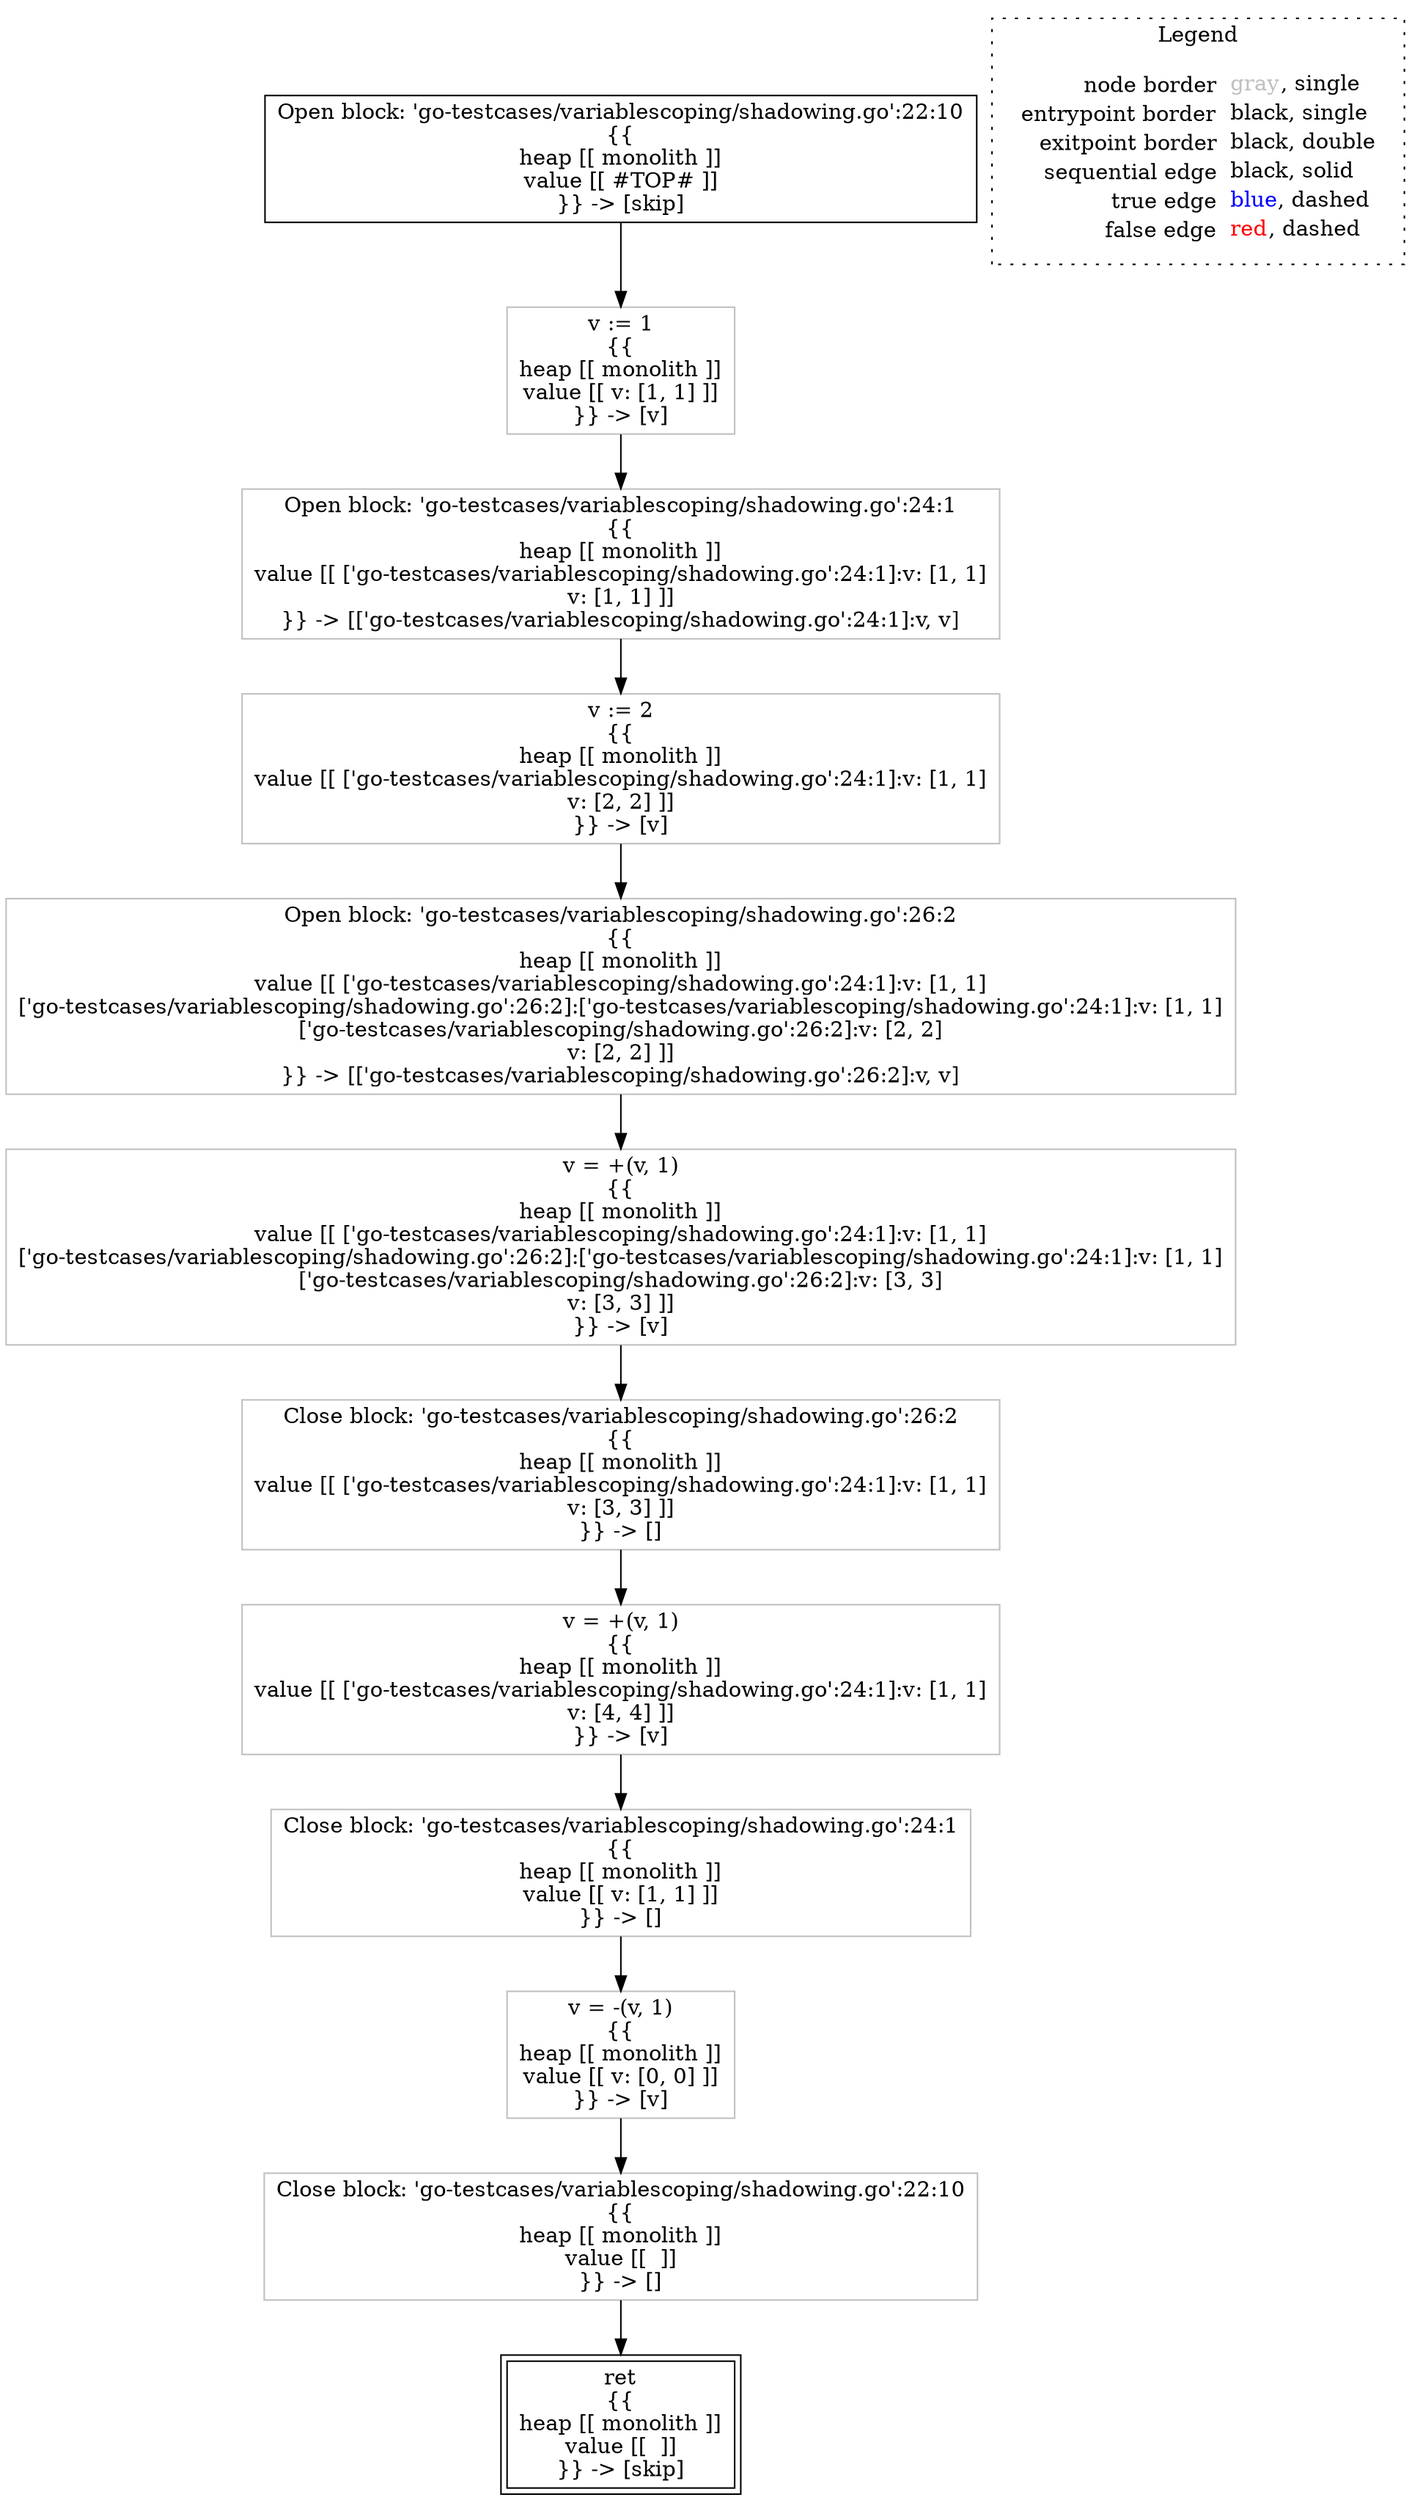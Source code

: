 digraph {
	"node0" [shape="rect",color="black",label=<Open block: 'go-testcases/variablescoping/shadowing.go':22:10<BR/>{{<BR/>heap [[ monolith ]]<BR/>value [[ #TOP# ]]<BR/>}} -&gt; [skip]>];
	"node1" [shape="rect",color="gray",label=<Close block: 'go-testcases/variablescoping/shadowing.go':22:10<BR/>{{<BR/>heap [[ monolith ]]<BR/>value [[  ]]<BR/>}} -&gt; []>];
	"node2" [shape="rect",color="black",peripheries="2",label=<ret<BR/>{{<BR/>heap [[ monolith ]]<BR/>value [[  ]]<BR/>}} -&gt; [skip]>];
	"node3" [shape="rect",color="gray",label=<v := 1<BR/>{{<BR/>heap [[ monolith ]]<BR/>value [[ v: [1, 1] ]]<BR/>}} -&gt; [v]>];
	"node4" [shape="rect",color="gray",label=<v = -(v, 1)<BR/>{{<BR/>heap [[ monolith ]]<BR/>value [[ v: [0, 0] ]]<BR/>}} -&gt; [v]>];
	"node5" [shape="rect",color="gray",label=<Open block: 'go-testcases/variablescoping/shadowing.go':26:2<BR/>{{<BR/>heap [[ monolith ]]<BR/>value [[ ['go-testcases/variablescoping/shadowing.go':24:1]:v: [1, 1]<BR/>['go-testcases/variablescoping/shadowing.go':26:2]:['go-testcases/variablescoping/shadowing.go':24:1]:v: [1, 1]<BR/>['go-testcases/variablescoping/shadowing.go':26:2]:v: [2, 2]<BR/>v: [2, 2] ]]<BR/>}} -&gt; [['go-testcases/variablescoping/shadowing.go':26:2]:v, v]>];
	"node6" [shape="rect",color="gray",label=<v = +(v, 1)<BR/>{{<BR/>heap [[ monolith ]]<BR/>value [[ ['go-testcases/variablescoping/shadowing.go':24:1]:v: [1, 1]<BR/>v: [4, 4] ]]<BR/>}} -&gt; [v]>];
	"node7" [shape="rect",color="gray",label=<Close block: 'go-testcases/variablescoping/shadowing.go':26:2<BR/>{{<BR/>heap [[ monolith ]]<BR/>value [[ ['go-testcases/variablescoping/shadowing.go':24:1]:v: [1, 1]<BR/>v: [3, 3] ]]<BR/>}} -&gt; []>];
	"node8" [shape="rect",color="gray",label=<Close block: 'go-testcases/variablescoping/shadowing.go':24:1<BR/>{{<BR/>heap [[ monolith ]]<BR/>value [[ v: [1, 1] ]]<BR/>}} -&gt; []>];
	"node9" [shape="rect",color="gray",label=<v := 2<BR/>{{<BR/>heap [[ monolith ]]<BR/>value [[ ['go-testcases/variablescoping/shadowing.go':24:1]:v: [1, 1]<BR/>v: [2, 2] ]]<BR/>}} -&gt; [v]>];
	"node10" [shape="rect",color="gray",label=<v = +(v, 1)<BR/>{{<BR/>heap [[ monolith ]]<BR/>value [[ ['go-testcases/variablescoping/shadowing.go':24:1]:v: [1, 1]<BR/>['go-testcases/variablescoping/shadowing.go':26:2]:['go-testcases/variablescoping/shadowing.go':24:1]:v: [1, 1]<BR/>['go-testcases/variablescoping/shadowing.go':26:2]:v: [3, 3]<BR/>v: [3, 3] ]]<BR/>}} -&gt; [v]>];
	"node11" [shape="rect",color="gray",label=<Open block: 'go-testcases/variablescoping/shadowing.go':24:1<BR/>{{<BR/>heap [[ monolith ]]<BR/>value [[ ['go-testcases/variablescoping/shadowing.go':24:1]:v: [1, 1]<BR/>v: [1, 1] ]]<BR/>}} -&gt; [['go-testcases/variablescoping/shadowing.go':24:1]:v, v]>];
	"node0" -> "node3" [color="black"];
	"node1" -> "node2" [color="black"];
	"node3" -> "node11" [color="black"];
	"node4" -> "node1" [color="black"];
	"node5" -> "node10" [color="black"];
	"node6" -> "node8" [color="black"];
	"node7" -> "node6" [color="black"];
	"node8" -> "node4" [color="black"];
	"node9" -> "node5" [color="black"];
	"node10" -> "node7" [color="black"];
	"node11" -> "node9" [color="black"];
subgraph cluster_legend {
	label="Legend";
	style=dotted;
	node [shape=plaintext];
	"legend" [label=<<table border="0" cellpadding="2" cellspacing="0" cellborder="0"><tr><td align="right">node border&nbsp;</td><td align="left"><font color="gray">gray</font>, single</td></tr><tr><td align="right">entrypoint border&nbsp;</td><td align="left"><font color="black">black</font>, single</td></tr><tr><td align="right">exitpoint border&nbsp;</td><td align="left"><font color="black">black</font>, double</td></tr><tr><td align="right">sequential edge&nbsp;</td><td align="left"><font color="black">black</font>, solid</td></tr><tr><td align="right">true edge&nbsp;</td><td align="left"><font color="blue">blue</font>, dashed</td></tr><tr><td align="right">false edge&nbsp;</td><td align="left"><font color="red">red</font>, dashed</td></tr></table>>];
}

}
